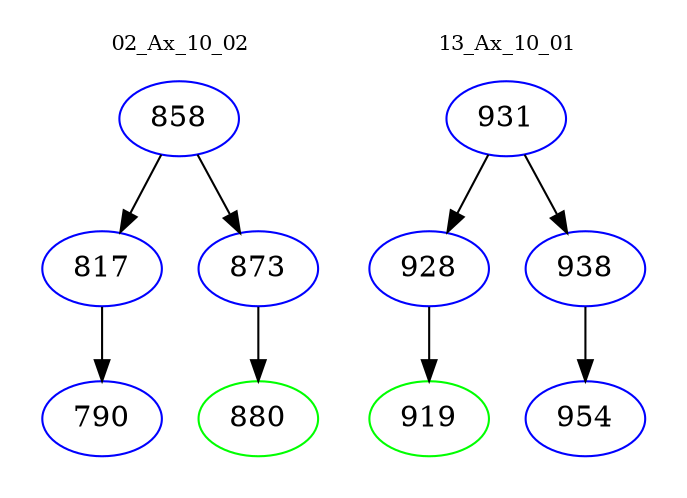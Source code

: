 digraph{
subgraph cluster_0 {
color = white
label = "02_Ax_10_02";
fontsize=10;
T0_858 [label="858", color="blue"]
T0_858 -> T0_817 [color="black"]
T0_817 [label="817", color="blue"]
T0_817 -> T0_790 [color="black"]
T0_790 [label="790", color="blue"]
T0_858 -> T0_873 [color="black"]
T0_873 [label="873", color="blue"]
T0_873 -> T0_880 [color="black"]
T0_880 [label="880", color="green"]
}
subgraph cluster_1 {
color = white
label = "13_Ax_10_01";
fontsize=10;
T1_931 [label="931", color="blue"]
T1_931 -> T1_928 [color="black"]
T1_928 [label="928", color="blue"]
T1_928 -> T1_919 [color="black"]
T1_919 [label="919", color="green"]
T1_931 -> T1_938 [color="black"]
T1_938 [label="938", color="blue"]
T1_938 -> T1_954 [color="black"]
T1_954 [label="954", color="blue"]
}
}
